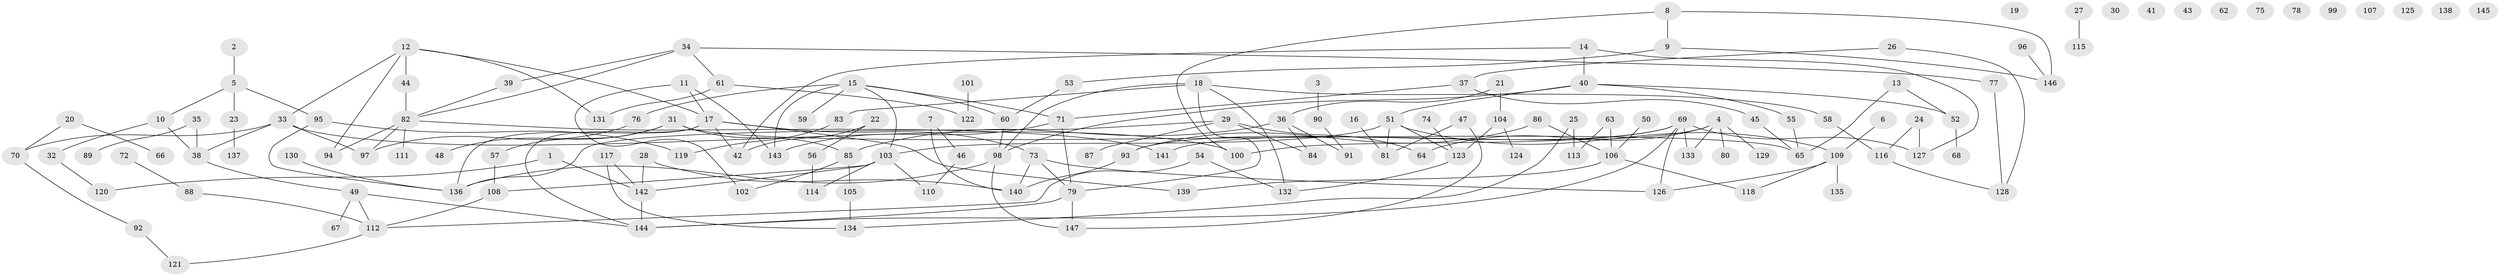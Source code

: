 // coarse degree distribution, {3: 0.06818181818181818, 0: 0.29545454545454547, 1: 0.3181818181818182, 2: 0.11363636363636363, 4: 0.022727272727272728, 5: 0.045454545454545456, 7: 0.022727272727272728, 12: 0.022727272727272728, 8: 0.06818181818181818, 6: 0.022727272727272728}
// Generated by graph-tools (version 1.1) at 2025/42/03/04/25 21:42:51]
// undirected, 147 vertices, 181 edges
graph export_dot {
graph [start="1"]
  node [color=gray90,style=filled];
  1;
  2;
  3;
  4;
  5;
  6;
  7;
  8;
  9;
  10;
  11;
  12;
  13;
  14;
  15;
  16;
  17;
  18;
  19;
  20;
  21;
  22;
  23;
  24;
  25;
  26;
  27;
  28;
  29;
  30;
  31;
  32;
  33;
  34;
  35;
  36;
  37;
  38;
  39;
  40;
  41;
  42;
  43;
  44;
  45;
  46;
  47;
  48;
  49;
  50;
  51;
  52;
  53;
  54;
  55;
  56;
  57;
  58;
  59;
  60;
  61;
  62;
  63;
  64;
  65;
  66;
  67;
  68;
  69;
  70;
  71;
  72;
  73;
  74;
  75;
  76;
  77;
  78;
  79;
  80;
  81;
  82;
  83;
  84;
  85;
  86;
  87;
  88;
  89;
  90;
  91;
  92;
  93;
  94;
  95;
  96;
  97;
  98;
  99;
  100;
  101;
  102;
  103;
  104;
  105;
  106;
  107;
  108;
  109;
  110;
  111;
  112;
  113;
  114;
  115;
  116;
  117;
  118;
  119;
  120;
  121;
  122;
  123;
  124;
  125;
  126;
  127;
  128;
  129;
  130;
  131;
  132;
  133;
  134;
  135;
  136;
  137;
  138;
  139;
  140;
  141;
  142;
  143;
  144;
  145;
  146;
  147;
  1 -- 120;
  1 -- 142;
  2 -- 5;
  3 -- 90;
  4 -- 64;
  4 -- 80;
  4 -- 129;
  4 -- 133;
  4 -- 141;
  5 -- 10;
  5 -- 23;
  5 -- 95;
  6 -- 109;
  7 -- 46;
  7 -- 140;
  8 -- 9;
  8 -- 100;
  8 -- 146;
  9 -- 53;
  9 -- 146;
  10 -- 32;
  10 -- 38;
  11 -- 17;
  11 -- 102;
  11 -- 143;
  12 -- 17;
  12 -- 33;
  12 -- 44;
  12 -- 94;
  12 -- 131;
  13 -- 52;
  13 -- 65;
  14 -- 40;
  14 -- 42;
  14 -- 127;
  15 -- 59;
  15 -- 60;
  15 -- 71;
  15 -- 76;
  15 -- 103;
  15 -- 143;
  16 -- 81;
  17 -- 42;
  17 -- 73;
  17 -- 136;
  17 -- 139;
  17 -- 144;
  18 -- 58;
  18 -- 79;
  18 -- 83;
  18 -- 98;
  18 -- 132;
  20 -- 66;
  20 -- 70;
  21 -- 36;
  21 -- 104;
  22 -- 42;
  22 -- 56;
  23 -- 137;
  24 -- 116;
  24 -- 127;
  25 -- 113;
  25 -- 134;
  26 -- 37;
  26 -- 128;
  27 -- 115;
  28 -- 140;
  28 -- 142;
  29 -- 64;
  29 -- 84;
  29 -- 87;
  29 -- 136;
  31 -- 48;
  31 -- 57;
  31 -- 65;
  31 -- 85;
  32 -- 120;
  33 -- 38;
  33 -- 70;
  33 -- 97;
  33 -- 100;
  34 -- 39;
  34 -- 61;
  34 -- 77;
  34 -- 82;
  35 -- 38;
  35 -- 89;
  36 -- 84;
  36 -- 85;
  36 -- 91;
  37 -- 45;
  37 -- 71;
  38 -- 49;
  39 -- 82;
  40 -- 51;
  40 -- 52;
  40 -- 55;
  40 -- 98;
  44 -- 82;
  45 -- 65;
  46 -- 110;
  47 -- 81;
  47 -- 147;
  49 -- 67;
  49 -- 112;
  49 -- 144;
  50 -- 106;
  51 -- 81;
  51 -- 103;
  51 -- 109;
  51 -- 123;
  52 -- 68;
  53 -- 60;
  54 -- 112;
  54 -- 132;
  55 -- 65;
  56 -- 114;
  57 -- 108;
  58 -- 116;
  60 -- 98;
  61 -- 122;
  61 -- 131;
  63 -- 106;
  63 -- 113;
  69 -- 93;
  69 -- 100;
  69 -- 126;
  69 -- 127;
  69 -- 133;
  69 -- 144;
  70 -- 92;
  71 -- 79;
  71 -- 143;
  72 -- 88;
  73 -- 79;
  73 -- 126;
  73 -- 140;
  74 -- 123;
  76 -- 97;
  77 -- 128;
  79 -- 144;
  79 -- 147;
  82 -- 94;
  82 -- 97;
  82 -- 111;
  82 -- 141;
  83 -- 119;
  85 -- 102;
  85 -- 105;
  86 -- 93;
  86 -- 106;
  88 -- 112;
  90 -- 91;
  92 -- 121;
  93 -- 140;
  95 -- 119;
  95 -- 136;
  96 -- 146;
  98 -- 136;
  98 -- 147;
  101 -- 122;
  103 -- 108;
  103 -- 110;
  103 -- 114;
  103 -- 142;
  104 -- 123;
  104 -- 124;
  105 -- 134;
  106 -- 118;
  106 -- 139;
  108 -- 112;
  109 -- 118;
  109 -- 126;
  109 -- 135;
  112 -- 121;
  116 -- 128;
  117 -- 134;
  117 -- 142;
  123 -- 132;
  130 -- 136;
  142 -- 144;
}
